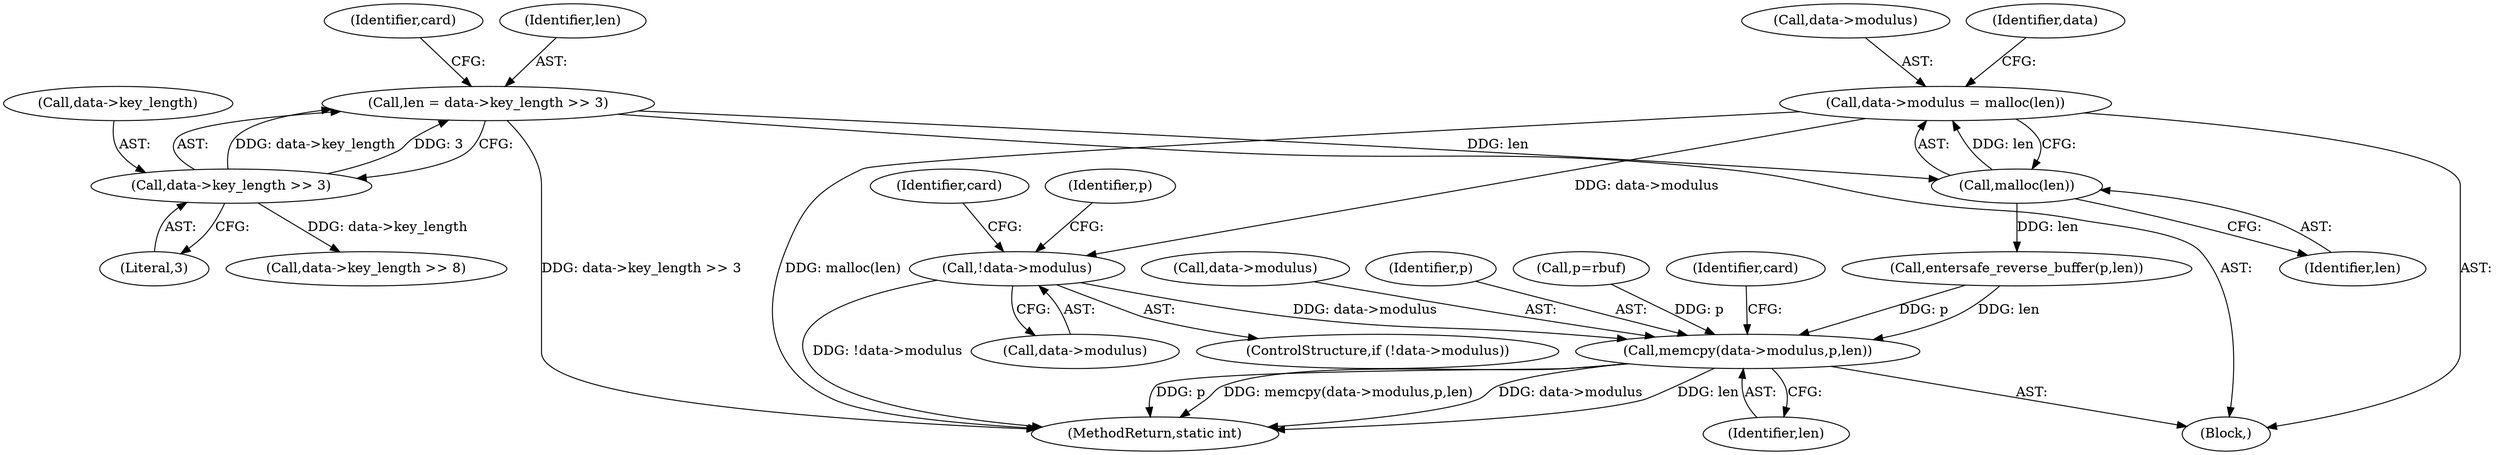 digraph "0_OpenSC_8fe377e93b4b56060e5bbfb6f3142ceaeca744fa_5@API" {
"1000353" [label="(Call,data->modulus = malloc(len))"];
"1000357" [label="(Call,malloc(len))"];
"1000110" [label="(Call,len = data->key_length >> 3)"];
"1000112" [label="(Call,data->key_length >> 3)"];
"1000360" [label="(Call,!data->modulus)"];
"1000444" [label="(Call,memcpy(data->modulus,p,len))"];
"1000116" [label="(Literal,3)"];
"1000112" [label="(Call,data->key_length >> 3)"];
"1000354" [label="(Call,data->modulus)"];
"1000371" [label="(Identifier,p)"];
"1000359" [label="(ControlStructure,if (!data->modulus))"];
"1000370" [label="(Call,p=rbuf)"];
"1000107" [label="(Block,)"];
"1000361" [label="(Call,data->modulus)"];
"1000358" [label="(Identifier,len)"];
"1000456" [label="(MethodReturn,static int)"];
"1000110" [label="(Call,len = data->key_length >> 3)"];
"1000360" [label="(Call,!data->modulus)"];
"1000444" [label="(Call,memcpy(data->modulus,p,len))"];
"1000357" [label="(Call,malloc(len))"];
"1000452" [label="(Identifier,card)"];
"1000353" [label="(Call,data->modulus = malloc(len))"];
"1000366" [label="(Identifier,card)"];
"1000123" [label="(Identifier,card)"];
"1000445" [label="(Call,data->modulus)"];
"1000111" [label="(Identifier,len)"];
"1000449" [label="(Identifier,len)"];
"1000231" [label="(Call,data->key_length >> 8)"];
"1000113" [label="(Call,data->key_length)"];
"1000441" [label="(Call,entersafe_reverse_buffer(p,len))"];
"1000362" [label="(Identifier,data)"];
"1000448" [label="(Identifier,p)"];
"1000353" -> "1000107"  [label="AST: "];
"1000353" -> "1000357"  [label="CFG: "];
"1000354" -> "1000353"  [label="AST: "];
"1000357" -> "1000353"  [label="AST: "];
"1000362" -> "1000353"  [label="CFG: "];
"1000353" -> "1000456"  [label="DDG: malloc(len)"];
"1000357" -> "1000353"  [label="DDG: len"];
"1000353" -> "1000360"  [label="DDG: data->modulus"];
"1000357" -> "1000358"  [label="CFG: "];
"1000358" -> "1000357"  [label="AST: "];
"1000110" -> "1000357"  [label="DDG: len"];
"1000357" -> "1000441"  [label="DDG: len"];
"1000110" -> "1000107"  [label="AST: "];
"1000110" -> "1000112"  [label="CFG: "];
"1000111" -> "1000110"  [label="AST: "];
"1000112" -> "1000110"  [label="AST: "];
"1000123" -> "1000110"  [label="CFG: "];
"1000110" -> "1000456"  [label="DDG: data->key_length >> 3"];
"1000112" -> "1000110"  [label="DDG: data->key_length"];
"1000112" -> "1000110"  [label="DDG: 3"];
"1000112" -> "1000116"  [label="CFG: "];
"1000113" -> "1000112"  [label="AST: "];
"1000116" -> "1000112"  [label="AST: "];
"1000112" -> "1000231"  [label="DDG: data->key_length"];
"1000360" -> "1000359"  [label="AST: "];
"1000360" -> "1000361"  [label="CFG: "];
"1000361" -> "1000360"  [label="AST: "];
"1000366" -> "1000360"  [label="CFG: "];
"1000371" -> "1000360"  [label="CFG: "];
"1000360" -> "1000456"  [label="DDG: !data->modulus"];
"1000360" -> "1000444"  [label="DDG: data->modulus"];
"1000444" -> "1000107"  [label="AST: "];
"1000444" -> "1000449"  [label="CFG: "];
"1000445" -> "1000444"  [label="AST: "];
"1000448" -> "1000444"  [label="AST: "];
"1000449" -> "1000444"  [label="AST: "];
"1000452" -> "1000444"  [label="CFG: "];
"1000444" -> "1000456"  [label="DDG: data->modulus"];
"1000444" -> "1000456"  [label="DDG: len"];
"1000444" -> "1000456"  [label="DDG: p"];
"1000444" -> "1000456"  [label="DDG: memcpy(data->modulus,p,len)"];
"1000441" -> "1000444"  [label="DDG: p"];
"1000441" -> "1000444"  [label="DDG: len"];
"1000370" -> "1000444"  [label="DDG: p"];
}
